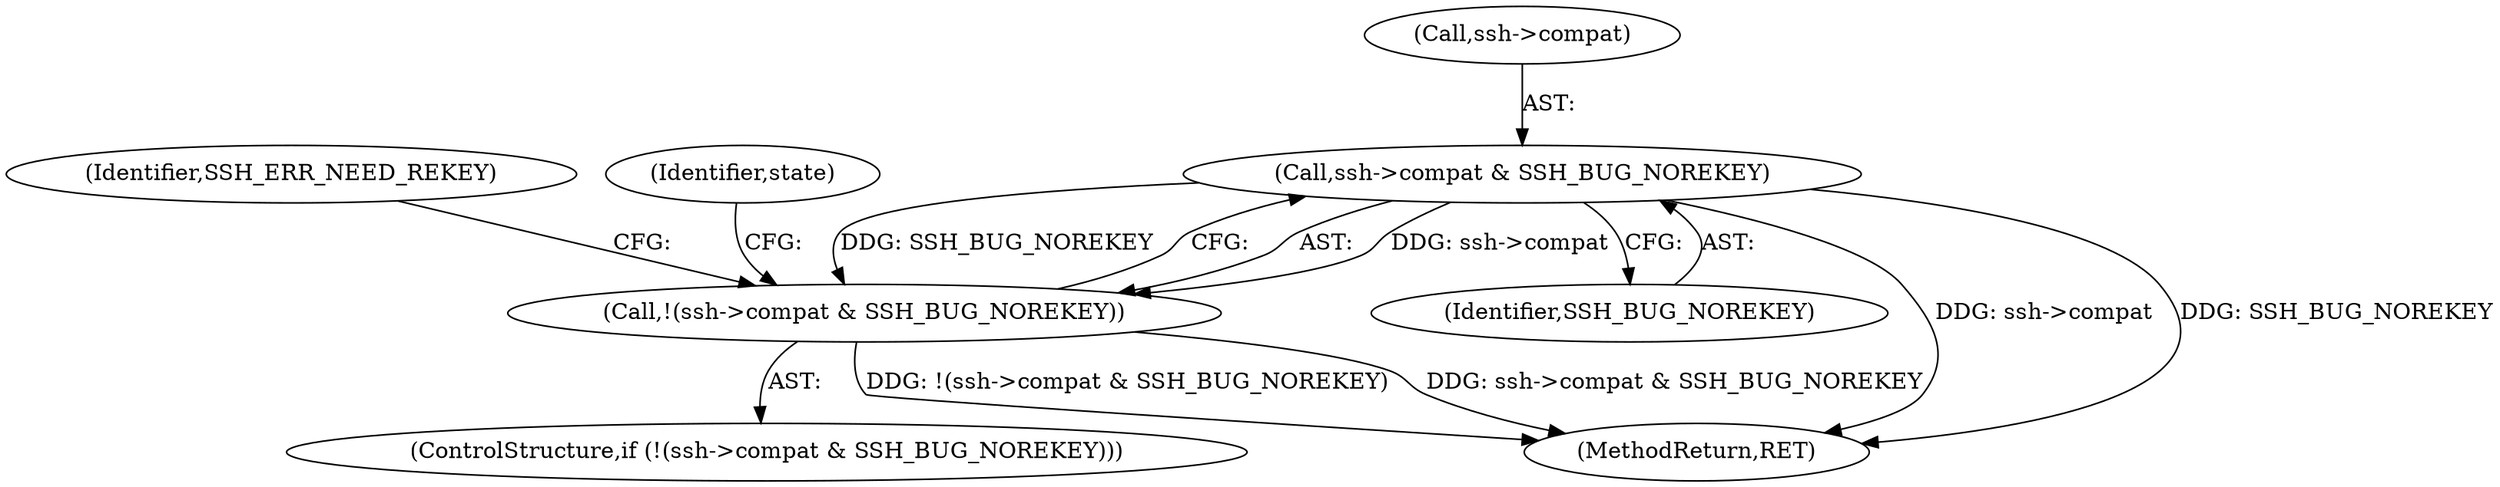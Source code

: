 digraph "0_mindrot_28652bca29046f62c7045e933e6b931de1d16737_0@pointer" {
"1000745" [label="(Call,ssh->compat & SSH_BUG_NOREKEY)"];
"1000744" [label="(Call,!(ssh->compat & SSH_BUG_NOREKEY))"];
"1000751" [label="(Identifier,SSH_ERR_NEED_REKEY)"];
"1000744" [label="(Call,!(ssh->compat & SSH_BUG_NOREKEY))"];
"1000746" [label="(Call,ssh->compat)"];
"1000749" [label="(Identifier,SSH_BUG_NOREKEY)"];
"1000755" [label="(Identifier,state)"];
"1001011" [label="(MethodReturn,RET)"];
"1000743" [label="(ControlStructure,if (!(ssh->compat & SSH_BUG_NOREKEY)))"];
"1000745" [label="(Call,ssh->compat & SSH_BUG_NOREKEY)"];
"1000745" -> "1000744"  [label="AST: "];
"1000745" -> "1000749"  [label="CFG: "];
"1000746" -> "1000745"  [label="AST: "];
"1000749" -> "1000745"  [label="AST: "];
"1000744" -> "1000745"  [label="CFG: "];
"1000745" -> "1001011"  [label="DDG: ssh->compat"];
"1000745" -> "1001011"  [label="DDG: SSH_BUG_NOREKEY"];
"1000745" -> "1000744"  [label="DDG: ssh->compat"];
"1000745" -> "1000744"  [label="DDG: SSH_BUG_NOREKEY"];
"1000744" -> "1000743"  [label="AST: "];
"1000751" -> "1000744"  [label="CFG: "];
"1000755" -> "1000744"  [label="CFG: "];
"1000744" -> "1001011"  [label="DDG: !(ssh->compat & SSH_BUG_NOREKEY)"];
"1000744" -> "1001011"  [label="DDG: ssh->compat & SSH_BUG_NOREKEY"];
}
